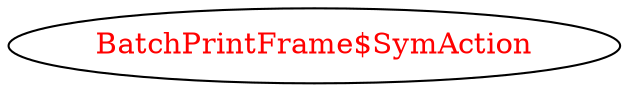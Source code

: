 digraph dependencyGraph {
 concentrate=true;
 ranksep="2.0";
 rankdir="LR"; 
 splines="ortho";
"BatchPrintFrame$SymAction" [fontcolor="red"];
}